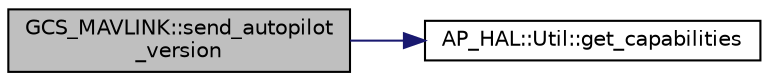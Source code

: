 digraph "GCS_MAVLINK::send_autopilot_version"
{
 // INTERACTIVE_SVG=YES
  edge [fontname="Helvetica",fontsize="10",labelfontname="Helvetica",labelfontsize="10"];
  node [fontname="Helvetica",fontsize="10",shape=record];
  rankdir="LR";
  Node1 [label="GCS_MAVLINK::send_autopilot\l_version",height=0.2,width=0.4,color="black", fillcolor="grey75", style="filled", fontcolor="black"];
  Node1 -> Node2 [color="midnightblue",fontsize="10",style="solid",fontname="Helvetica"];
  Node2 [label="AP_HAL::Util::get_capabilities",height=0.2,width=0.4,color="black", fillcolor="white", style="filled",URL="$classAP__HAL_1_1Util.html#a8788fe5670e99f4c9bf3ea7d808283d5"];
}
